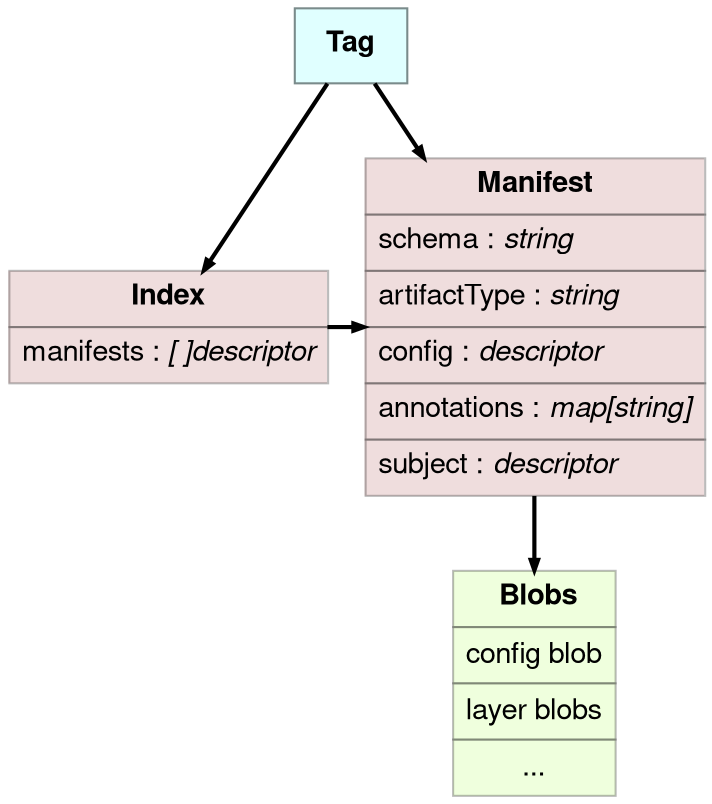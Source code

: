 # To generate the image used, run the following command
# dot -Tpng -o tag_relations.png tag_relations.dot
digraph git_basics {
	graph [
        dpi=600
		fontname = "Helvetica,Arial,sans-serif"
	]
	node [
		style=filled
		pencolor="#00000044" // frames color
		fontname="Helvetica,Arial,sans-serif"
        penwidth=1
	]
	edge [
		arrowsize=0.5
		labelfontcolor="#00000080"
		penwidth=2
	]

    tag [
		label=<<b>Tag</b>>
		shape=box
		color=lightcyan4
		fillcolor=lightcyan1
    ]
    
    subgraph manifests {
        rank=same
        manifest [
            color="#88000022"
            shape=plain
            label=<<table border="0" cellborder="1" cellspacing="0" cellpadding="5">
                <tr> <td> <b>Manifest</b> </td> </tr>
                    <tr> <td align="left">schema : <i>string</i><br align="left"/></td></tr>
                    <tr> <td align="left">artifactType : <i>string</i><br align="left"/></td></tr>
                    <tr> <td align="left">config : <i>descriptor</i><br align="left"/></td></tr>
                    <tr> <td align="left">annotations : <i>map[string]</i><br align="left"/></td></tr>
                    <tr> <td align="left">subject : <i>descriptor</i><br align="left"/></td></tr>
            </table>>
        ]
        
        index [
            shape=plain
            color="#88000022"
            label=<<table border="0" cellborder="1" cellspacing="0" cellpadding="5">
                <tr> <td> <b>Index</b> </td> </tr>
                    <tr> <td align="left">manifests : <i>[ ]descriptor</i><br align="left"/></td></tr>
            </table>>
        ]
    }

	blobs [
		fillcolor="#88ff0022"
		label=<<table border="0" cellborder="1" cellspacing="0" cellpadding="5">
			<tr> <td  > <b>Blobs</b></td> </tr>
			<tr> <td  align="left">config blob</td> </tr>
            <tr> <td  align="left">layer blobs</td> </tr>
            <tr> <td align="center">...</td> </tr>
		</table>>
		shape=plain
	]

    tag -> manifest
    tag -> index -> manifest
	manifest -> blobs 
}